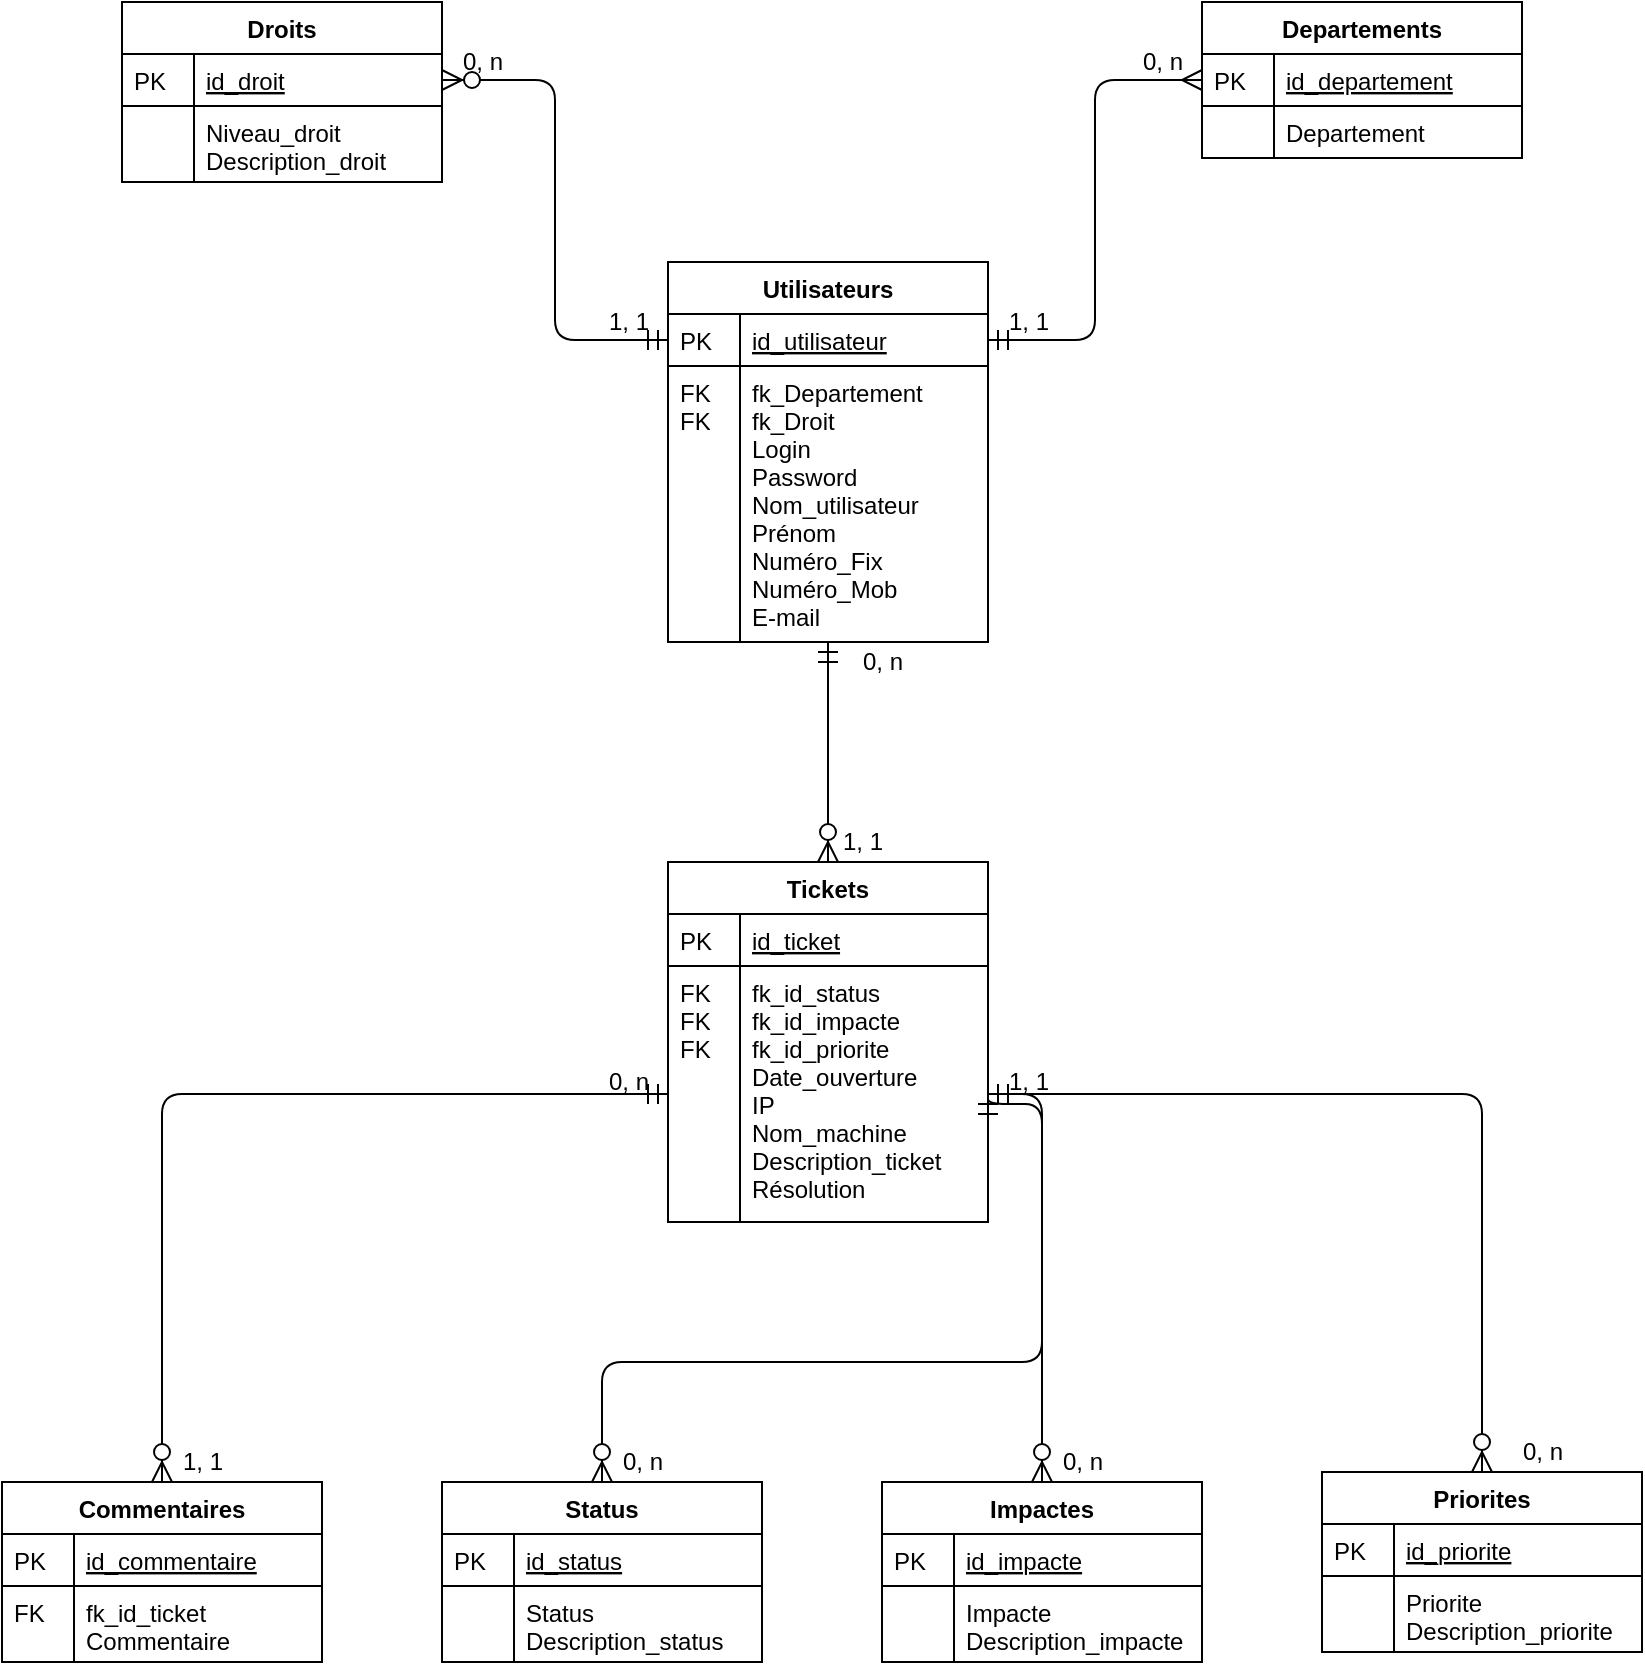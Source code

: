 <mxfile version="12.5.8" type="device"><diagram id="C5RBs43oDa-KdzZeNtuy" name="Page-1"><mxGraphModel dx="700" dy="703" grid="1" gridSize="10" guides="1" tooltips="1" connect="1" arrows="1" fold="1" page="1" pageScale="1" pageWidth="827" pageHeight="1169" math="0" shadow="0"><root><mxCell id="WIyWlLk6GJQsqaUBKTNV-0"/><mxCell id="WIyWlLk6GJQsqaUBKTNV-1" parent="WIyWlLk6GJQsqaUBKTNV-0"/><mxCell id="zkfFHV4jXpPFQw0GAbJ--51" value="Departements" style="swimlane;fontStyle=1;childLayout=stackLayout;horizontal=1;startSize=26;horizontalStack=0;resizeParent=1;resizeLast=0;collapsible=1;marginBottom=0;rounded=0;shadow=0;strokeWidth=1;" parent="WIyWlLk6GJQsqaUBKTNV-1" vertex="1"><mxGeometry x="600" y="20" width="160" height="78" as="geometry"><mxRectangle x="20" y="80" width="160" height="26" as="alternateBounds"/></mxGeometry></mxCell><mxCell id="zkfFHV4jXpPFQw0GAbJ--52" value="id_departement" style="shape=partialRectangle;top=0;left=0;right=0;bottom=1;align=left;verticalAlign=top;fillColor=none;spacingLeft=40;spacingRight=4;overflow=hidden;rotatable=0;points=[[0,0.5],[1,0.5]];portConstraint=eastwest;dropTarget=0;rounded=0;shadow=0;strokeWidth=1;fontStyle=4" parent="zkfFHV4jXpPFQw0GAbJ--51" vertex="1"><mxGeometry y="26" width="160" height="26" as="geometry"/></mxCell><mxCell id="zkfFHV4jXpPFQw0GAbJ--53" value="PK" style="shape=partialRectangle;top=0;left=0;bottom=0;fillColor=none;align=left;verticalAlign=top;spacingLeft=4;spacingRight=4;overflow=hidden;rotatable=0;points=[];portConstraint=eastwest;part=1;" parent="zkfFHV4jXpPFQw0GAbJ--52" vertex="1" connectable="0"><mxGeometry width="36" height="26" as="geometry"/></mxCell><mxCell id="zkfFHV4jXpPFQw0GAbJ--54" value="Departement" style="shape=partialRectangle;top=0;left=0;right=0;bottom=0;align=left;verticalAlign=top;fillColor=none;spacingLeft=40;spacingRight=4;overflow=hidden;rotatable=0;points=[[0,0.5],[1,0.5]];portConstraint=eastwest;dropTarget=0;rounded=0;shadow=0;strokeWidth=1;" parent="zkfFHV4jXpPFQw0GAbJ--51" vertex="1"><mxGeometry y="52" width="160" height="26" as="geometry"/></mxCell><mxCell id="zkfFHV4jXpPFQw0GAbJ--55" value="" style="shape=partialRectangle;top=0;left=0;bottom=0;fillColor=none;align=left;verticalAlign=top;spacingLeft=4;spacingRight=4;overflow=hidden;rotatable=0;points=[];portConstraint=eastwest;part=1;" parent="zkfFHV4jXpPFQw0GAbJ--54" vertex="1" connectable="0"><mxGeometry width="36" height="26" as="geometry"/></mxCell><mxCell id="zkfFHV4jXpPFQw0GAbJ--56" value="Utilisateurs" style="swimlane;fontStyle=1;childLayout=stackLayout;horizontal=1;startSize=26;horizontalStack=0;resizeParent=1;resizeLast=0;collapsible=1;marginBottom=0;rounded=0;shadow=0;strokeWidth=1;" parent="WIyWlLk6GJQsqaUBKTNV-1" vertex="1"><mxGeometry x="333" y="150" width="160" height="190" as="geometry"><mxRectangle x="260" y="80" width="160" height="26" as="alternateBounds"/></mxGeometry></mxCell><mxCell id="zkfFHV4jXpPFQw0GAbJ--57" value="id_utilisateur" style="shape=partialRectangle;top=0;left=0;right=0;bottom=1;align=left;verticalAlign=top;fillColor=none;spacingLeft=40;spacingRight=4;overflow=hidden;rotatable=0;points=[[0,0.5],[1,0.5]];portConstraint=eastwest;dropTarget=0;rounded=0;shadow=0;strokeWidth=1;fontStyle=4" parent="zkfFHV4jXpPFQw0GAbJ--56" vertex="1"><mxGeometry y="26" width="160" height="26" as="geometry"/></mxCell><mxCell id="zkfFHV4jXpPFQw0GAbJ--58" value="PK" style="shape=partialRectangle;top=0;left=0;bottom=0;fillColor=none;align=left;verticalAlign=top;spacingLeft=4;spacingRight=4;overflow=hidden;rotatable=0;points=[];portConstraint=eastwest;part=1;" parent="zkfFHV4jXpPFQw0GAbJ--57" vertex="1" connectable="0"><mxGeometry width="36" height="26" as="geometry"/></mxCell><mxCell id="zkfFHV4jXpPFQw0GAbJ--61" value="fk_Departement&#10;fk_Droit&#10;Login&#10;Password&#10;Nom_utilisateur&#10;Prénom&#10;Numéro_Fix&#10;Numéro_Mob&#10;E-mail" style="shape=partialRectangle;top=0;left=0;right=0;bottom=0;align=left;verticalAlign=top;fillColor=none;spacingLeft=40;spacingRight=4;overflow=hidden;rotatable=0;points=[[0,0.5],[1,0.5]];portConstraint=eastwest;dropTarget=0;rounded=0;shadow=0;strokeWidth=1;" parent="zkfFHV4jXpPFQw0GAbJ--56" vertex="1"><mxGeometry y="52" width="160" height="138" as="geometry"/></mxCell><mxCell id="zkfFHV4jXpPFQw0GAbJ--62" value="FK&#10;FK" style="shape=partialRectangle;top=0;left=0;bottom=0;fillColor=none;align=left;verticalAlign=top;spacingLeft=4;spacingRight=4;overflow=hidden;rotatable=0;points=[];portConstraint=eastwest;part=1;" parent="zkfFHV4jXpPFQw0GAbJ--61" vertex="1" connectable="0"><mxGeometry width="36" height="138.0" as="geometry"/></mxCell><mxCell id="zkfFHV4jXpPFQw0GAbJ--63" value="" style="edgeStyle=orthogonalEdgeStyle;endArrow=ERmandOne;startArrow=ERmany;shadow=0;strokeWidth=1;endSize=8;startSize=8;startFill=0;endFill=0;" parent="WIyWlLk6GJQsqaUBKTNV-1" source="zkfFHV4jXpPFQw0GAbJ--52" target="zkfFHV4jXpPFQw0GAbJ--57" edge="1"><mxGeometry width="100" height="100" relative="1" as="geometry"><mxPoint x="310" y="390" as="sourcePoint"/><mxPoint x="410" y="290" as="targetPoint"/></mxGeometry></mxCell><mxCell id="zkfFHV4jXpPFQw0GAbJ--64" value="Tickets" style="swimlane;fontStyle=1;childLayout=stackLayout;horizontal=1;startSize=26;horizontalStack=0;resizeParent=1;resizeLast=0;collapsible=1;marginBottom=0;rounded=0;shadow=0;strokeWidth=1;" parent="WIyWlLk6GJQsqaUBKTNV-1" vertex="1"><mxGeometry x="333" y="450" width="160" height="180" as="geometry"><mxRectangle x="260" y="270" width="160" height="26" as="alternateBounds"/></mxGeometry></mxCell><mxCell id="zkfFHV4jXpPFQw0GAbJ--65" value="id_ticket" style="shape=partialRectangle;top=0;left=0;right=0;bottom=1;align=left;verticalAlign=top;fillColor=none;spacingLeft=40;spacingRight=4;overflow=hidden;rotatable=0;points=[[0,0.5],[1,0.5]];portConstraint=eastwest;dropTarget=0;rounded=0;shadow=0;strokeWidth=1;fontStyle=4" parent="zkfFHV4jXpPFQw0GAbJ--64" vertex="1"><mxGeometry y="26" width="160" height="26" as="geometry"/></mxCell><mxCell id="zkfFHV4jXpPFQw0GAbJ--66" value="PK" style="shape=partialRectangle;top=0;left=0;bottom=0;fillColor=none;align=left;verticalAlign=top;spacingLeft=4;spacingRight=4;overflow=hidden;rotatable=0;points=[];portConstraint=eastwest;part=1;" parent="zkfFHV4jXpPFQw0GAbJ--65" vertex="1" connectable="0"><mxGeometry width="36" height="26" as="geometry"/></mxCell><mxCell id="zkfFHV4jXpPFQw0GAbJ--69" value="fk_id_status&#10;fk_id_impacte&#10;fk_id_priorite&#10;Date_ouverture&#10;IP&#10;Nom_machine&#10;Description_ticket&#10;Résolution" style="shape=partialRectangle;top=0;left=0;right=0;bottom=0;align=left;verticalAlign=top;fillColor=none;spacingLeft=40;spacingRight=4;overflow=hidden;rotatable=0;points=[[0,0.5],[1,0.5]];portConstraint=eastwest;dropTarget=0;rounded=0;shadow=0;strokeWidth=1;" parent="zkfFHV4jXpPFQw0GAbJ--64" vertex="1"><mxGeometry y="52" width="160" height="128" as="geometry"/></mxCell><mxCell id="zkfFHV4jXpPFQw0GAbJ--70" value="FK&#10;FK&#10;FK" style="shape=partialRectangle;top=0;left=0;bottom=0;fillColor=none;align=left;verticalAlign=top;spacingLeft=4;spacingRight=4;overflow=hidden;rotatable=0;points=[];portConstraint=eastwest;part=1;" parent="zkfFHV4jXpPFQw0GAbJ--69" vertex="1" connectable="0"><mxGeometry width="36" height="128" as="geometry"/></mxCell><mxCell id="zkfFHV4jXpPFQw0GAbJ--71" value="" style="edgeStyle=orthogonalEdgeStyle;endArrow=ERzeroToMany;startArrow=ERmandOne;shadow=0;strokeWidth=1;endSize=8;startSize=8;" parent="WIyWlLk6GJQsqaUBKTNV-1" source="zkfFHV4jXpPFQw0GAbJ--56" target="zkfFHV4jXpPFQw0GAbJ--64" edge="1"><mxGeometry width="100" height="100" relative="1" as="geometry"><mxPoint x="410" y="182" as="sourcePoint"/><mxPoint x="330" y="169" as="targetPoint"/><Array as="points"/></mxGeometry></mxCell><mxCell id="O1W7RyEscfZ62sLBNmEL-0" value="Droits" style="swimlane;fontStyle=1;childLayout=stackLayout;horizontal=1;startSize=26;horizontalStack=0;resizeParent=1;resizeLast=0;collapsible=1;marginBottom=0;rounded=0;shadow=0;strokeWidth=1;" parent="WIyWlLk6GJQsqaUBKTNV-1" vertex="1"><mxGeometry x="60" y="20" width="160" height="90" as="geometry"><mxRectangle x="20" y="80" width="160" height="26" as="alternateBounds"/></mxGeometry></mxCell><mxCell id="O1W7RyEscfZ62sLBNmEL-1" value="id_droit" style="shape=partialRectangle;top=0;left=0;right=0;bottom=1;align=left;verticalAlign=top;fillColor=none;spacingLeft=40;spacingRight=4;overflow=hidden;rotatable=0;points=[[0,0.5],[1,0.5]];portConstraint=eastwest;dropTarget=0;rounded=0;shadow=0;strokeWidth=1;fontStyle=4" parent="O1W7RyEscfZ62sLBNmEL-0" vertex="1"><mxGeometry y="26" width="160" height="26" as="geometry"/></mxCell><mxCell id="O1W7RyEscfZ62sLBNmEL-2" value="PK" style="shape=partialRectangle;top=0;left=0;bottom=0;fillColor=none;align=left;verticalAlign=top;spacingLeft=4;spacingRight=4;overflow=hidden;rotatable=0;points=[];portConstraint=eastwest;part=1;" parent="O1W7RyEscfZ62sLBNmEL-1" vertex="1" connectable="0"><mxGeometry width="36" height="26" as="geometry"/></mxCell><mxCell id="O1W7RyEscfZ62sLBNmEL-3" value="Niveau_droit&#10;Description_droit" style="shape=partialRectangle;top=0;left=0;right=0;bottom=0;align=left;verticalAlign=top;fillColor=none;spacingLeft=40;spacingRight=4;overflow=hidden;rotatable=0;points=[[0,0.5],[1,0.5]];portConstraint=eastwest;dropTarget=0;rounded=0;shadow=0;strokeWidth=1;" parent="O1W7RyEscfZ62sLBNmEL-0" vertex="1"><mxGeometry y="52" width="160" height="38" as="geometry"/></mxCell><mxCell id="O1W7RyEscfZ62sLBNmEL-4" value="" style="shape=partialRectangle;top=0;left=0;bottom=0;fillColor=none;align=left;verticalAlign=top;spacingLeft=4;spacingRight=4;overflow=hidden;rotatable=0;points=[];portConstraint=eastwest;part=1;" parent="O1W7RyEscfZ62sLBNmEL-3" vertex="1" connectable="0"><mxGeometry width="36" height="38" as="geometry"/></mxCell><mxCell id="O1W7RyEscfZ62sLBNmEL-8" value="" style="edgeStyle=orthogonalEdgeStyle;endArrow=ERzeroToMany;startArrow=ERmandOne;shadow=0;strokeWidth=1;endSize=8;startSize=8;exitX=0;exitY=0.5;exitDx=0;exitDy=0;entryX=1;entryY=0.5;entryDx=0;entryDy=0;" parent="WIyWlLk6GJQsqaUBKTNV-1" source="zkfFHV4jXpPFQw0GAbJ--57" target="O1W7RyEscfZ62sLBNmEL-1" edge="1"><mxGeometry width="100" height="100" relative="1" as="geometry"><mxPoint x="380" y="320" as="sourcePoint"/><mxPoint x="380" y="460" as="targetPoint"/><Array as="points"/></mxGeometry></mxCell><mxCell id="O1W7RyEscfZ62sLBNmEL-9" value="Status" style="swimlane;fontStyle=1;childLayout=stackLayout;horizontal=1;startSize=26;horizontalStack=0;resizeParent=1;resizeLast=0;collapsible=1;marginBottom=0;rounded=0;shadow=0;strokeWidth=1;" parent="WIyWlLk6GJQsqaUBKTNV-1" vertex="1"><mxGeometry x="220" y="760" width="160" height="90" as="geometry"><mxRectangle x="20" y="80" width="160" height="26" as="alternateBounds"/></mxGeometry></mxCell><mxCell id="O1W7RyEscfZ62sLBNmEL-10" value="id_status" style="shape=partialRectangle;top=0;left=0;right=0;bottom=1;align=left;verticalAlign=top;fillColor=none;spacingLeft=40;spacingRight=4;overflow=hidden;rotatable=0;points=[[0,0.5],[1,0.5]];portConstraint=eastwest;dropTarget=0;rounded=0;shadow=0;strokeWidth=1;fontStyle=4" parent="O1W7RyEscfZ62sLBNmEL-9" vertex="1"><mxGeometry y="26" width="160" height="26" as="geometry"/></mxCell><mxCell id="O1W7RyEscfZ62sLBNmEL-11" value="PK" style="shape=partialRectangle;top=0;left=0;bottom=0;fillColor=none;align=left;verticalAlign=top;spacingLeft=4;spacingRight=4;overflow=hidden;rotatable=0;points=[];portConstraint=eastwest;part=1;" parent="O1W7RyEscfZ62sLBNmEL-10" vertex="1" connectable="0"><mxGeometry width="36" height="26" as="geometry"/></mxCell><mxCell id="O1W7RyEscfZ62sLBNmEL-12" value="Status&#10;Description_status" style="shape=partialRectangle;top=0;left=0;right=0;bottom=0;align=left;verticalAlign=top;fillColor=none;spacingLeft=40;spacingRight=4;overflow=hidden;rotatable=0;points=[[0,0.5],[1,0.5]];portConstraint=eastwest;dropTarget=0;rounded=0;shadow=0;strokeWidth=1;" parent="O1W7RyEscfZ62sLBNmEL-9" vertex="1"><mxGeometry y="52" width="160" height="38" as="geometry"/></mxCell><mxCell id="O1W7RyEscfZ62sLBNmEL-13" value="" style="shape=partialRectangle;top=0;left=0;bottom=0;fillColor=none;align=left;verticalAlign=top;spacingLeft=4;spacingRight=4;overflow=hidden;rotatable=0;points=[];portConstraint=eastwest;part=1;" parent="O1W7RyEscfZ62sLBNmEL-12" vertex="1" connectable="0"><mxGeometry width="36" height="38" as="geometry"/></mxCell><mxCell id="O1W7RyEscfZ62sLBNmEL-14" value="Commentaires" style="swimlane;fontStyle=1;childLayout=stackLayout;horizontal=1;startSize=26;horizontalStack=0;resizeParent=1;resizeLast=0;collapsible=1;marginBottom=0;rounded=0;shadow=0;strokeWidth=1;" parent="WIyWlLk6GJQsqaUBKTNV-1" vertex="1"><mxGeometry y="760" width="160" height="90" as="geometry"><mxRectangle x="20" y="80" width="160" height="26" as="alternateBounds"/></mxGeometry></mxCell><mxCell id="O1W7RyEscfZ62sLBNmEL-15" value="id_commentaire" style="shape=partialRectangle;top=0;left=0;right=0;bottom=1;align=left;verticalAlign=top;fillColor=none;spacingLeft=40;spacingRight=4;overflow=hidden;rotatable=0;points=[[0,0.5],[1,0.5]];portConstraint=eastwest;dropTarget=0;rounded=0;shadow=0;strokeWidth=1;fontStyle=4" parent="O1W7RyEscfZ62sLBNmEL-14" vertex="1"><mxGeometry y="26" width="160" height="26" as="geometry"/></mxCell><mxCell id="O1W7RyEscfZ62sLBNmEL-16" value="PK" style="shape=partialRectangle;top=0;left=0;bottom=0;fillColor=none;align=left;verticalAlign=top;spacingLeft=4;spacingRight=4;overflow=hidden;rotatable=0;points=[];portConstraint=eastwest;part=1;" parent="O1W7RyEscfZ62sLBNmEL-15" vertex="1" connectable="0"><mxGeometry width="36" height="26" as="geometry"/></mxCell><mxCell id="O1W7RyEscfZ62sLBNmEL-17" value="fk_id_ticket&#10;Commentaire" style="shape=partialRectangle;top=0;left=0;right=0;bottom=0;align=left;verticalAlign=top;fillColor=none;spacingLeft=40;spacingRight=4;overflow=hidden;rotatable=0;points=[[0,0.5],[1,0.5]];portConstraint=eastwest;dropTarget=0;rounded=0;shadow=0;strokeWidth=1;" parent="O1W7RyEscfZ62sLBNmEL-14" vertex="1"><mxGeometry y="52" width="160" height="38" as="geometry"/></mxCell><mxCell id="O1W7RyEscfZ62sLBNmEL-18" value="FK" style="shape=partialRectangle;top=0;left=0;bottom=0;fillColor=none;align=left;verticalAlign=top;spacingLeft=4;spacingRight=4;overflow=hidden;rotatable=0;points=[];portConstraint=eastwest;part=1;" parent="O1W7RyEscfZ62sLBNmEL-17" vertex="1" connectable="0"><mxGeometry width="36" height="38" as="geometry"/></mxCell><mxCell id="O1W7RyEscfZ62sLBNmEL-19" value="Impactes" style="swimlane;fontStyle=1;childLayout=stackLayout;horizontal=1;startSize=26;horizontalStack=0;resizeParent=1;resizeLast=0;collapsible=1;marginBottom=0;rounded=0;shadow=0;strokeWidth=1;" parent="WIyWlLk6GJQsqaUBKTNV-1" vertex="1"><mxGeometry x="440" y="760" width="160" height="90" as="geometry"><mxRectangle x="20" y="80" width="160" height="26" as="alternateBounds"/></mxGeometry></mxCell><mxCell id="O1W7RyEscfZ62sLBNmEL-20" value="id_impacte" style="shape=partialRectangle;top=0;left=0;right=0;bottom=1;align=left;verticalAlign=top;fillColor=none;spacingLeft=40;spacingRight=4;overflow=hidden;rotatable=0;points=[[0,0.5],[1,0.5]];portConstraint=eastwest;dropTarget=0;rounded=0;shadow=0;strokeWidth=1;fontStyle=4" parent="O1W7RyEscfZ62sLBNmEL-19" vertex="1"><mxGeometry y="26" width="160" height="26" as="geometry"/></mxCell><mxCell id="O1W7RyEscfZ62sLBNmEL-21" value="PK" style="shape=partialRectangle;top=0;left=0;bottom=0;fillColor=none;align=left;verticalAlign=top;spacingLeft=4;spacingRight=4;overflow=hidden;rotatable=0;points=[];portConstraint=eastwest;part=1;" parent="O1W7RyEscfZ62sLBNmEL-20" vertex="1" connectable="0"><mxGeometry width="36" height="26" as="geometry"/></mxCell><mxCell id="O1W7RyEscfZ62sLBNmEL-22" value="Impacte&#10;Description_impacte" style="shape=partialRectangle;top=0;left=0;right=0;bottom=0;align=left;verticalAlign=top;fillColor=none;spacingLeft=40;spacingRight=4;overflow=hidden;rotatable=0;points=[[0,0.5],[1,0.5]];portConstraint=eastwest;dropTarget=0;rounded=0;shadow=0;strokeWidth=1;" parent="O1W7RyEscfZ62sLBNmEL-19" vertex="1"><mxGeometry y="52" width="160" height="38" as="geometry"/></mxCell><mxCell id="O1W7RyEscfZ62sLBNmEL-23" value="" style="shape=partialRectangle;top=0;left=0;bottom=0;fillColor=none;align=left;verticalAlign=top;spacingLeft=4;spacingRight=4;overflow=hidden;rotatable=0;points=[];portConstraint=eastwest;part=1;" parent="O1W7RyEscfZ62sLBNmEL-22" vertex="1" connectable="0"><mxGeometry width="36" height="38" as="geometry"/></mxCell><mxCell id="O1W7RyEscfZ62sLBNmEL-24" value="Priorites" style="swimlane;fontStyle=1;childLayout=stackLayout;horizontal=1;startSize=26;horizontalStack=0;resizeParent=1;resizeLast=0;collapsible=1;marginBottom=0;rounded=0;shadow=0;strokeWidth=1;" parent="WIyWlLk6GJQsqaUBKTNV-1" vertex="1"><mxGeometry x="660" y="755" width="160" height="90" as="geometry"><mxRectangle x="20" y="80" width="160" height="26" as="alternateBounds"/></mxGeometry></mxCell><mxCell id="O1W7RyEscfZ62sLBNmEL-25" value="id_priorite" style="shape=partialRectangle;top=0;left=0;right=0;bottom=1;align=left;verticalAlign=top;fillColor=none;spacingLeft=40;spacingRight=4;overflow=hidden;rotatable=0;points=[[0,0.5],[1,0.5]];portConstraint=eastwest;dropTarget=0;rounded=0;shadow=0;strokeWidth=1;fontStyle=4" parent="O1W7RyEscfZ62sLBNmEL-24" vertex="1"><mxGeometry y="26" width="160" height="26" as="geometry"/></mxCell><mxCell id="O1W7RyEscfZ62sLBNmEL-26" value="PK" style="shape=partialRectangle;top=0;left=0;bottom=0;fillColor=none;align=left;verticalAlign=top;spacingLeft=4;spacingRight=4;overflow=hidden;rotatable=0;points=[];portConstraint=eastwest;part=1;" parent="O1W7RyEscfZ62sLBNmEL-25" vertex="1" connectable="0"><mxGeometry width="36" height="26" as="geometry"/></mxCell><mxCell id="O1W7RyEscfZ62sLBNmEL-27" value="Priorite&#10;Description_priorite" style="shape=partialRectangle;top=0;left=0;right=0;bottom=0;align=left;verticalAlign=top;fillColor=none;spacingLeft=40;spacingRight=4;overflow=hidden;rotatable=0;points=[[0,0.5],[1,0.5]];portConstraint=eastwest;dropTarget=0;rounded=0;shadow=0;strokeWidth=1;" parent="O1W7RyEscfZ62sLBNmEL-24" vertex="1"><mxGeometry y="52" width="160" height="38" as="geometry"/></mxCell><mxCell id="O1W7RyEscfZ62sLBNmEL-28" value="" style="shape=partialRectangle;top=0;left=0;bottom=0;fillColor=none;align=left;verticalAlign=top;spacingLeft=4;spacingRight=4;overflow=hidden;rotatable=0;points=[];portConstraint=eastwest;part=1;" parent="O1W7RyEscfZ62sLBNmEL-27" vertex="1" connectable="0"><mxGeometry width="36" height="38" as="geometry"/></mxCell><mxCell id="O1W7RyEscfZ62sLBNmEL-29" value="" style="edgeStyle=orthogonalEdgeStyle;endArrow=ERzeroToMany;startArrow=ERmandOne;shadow=0;strokeWidth=1;endSize=8;startSize=8;entryX=0.5;entryY=0;entryDx=0;entryDy=0;exitX=1;exitY=0.5;exitDx=0;exitDy=0;" parent="WIyWlLk6GJQsqaUBKTNV-1" source="zkfFHV4jXpPFQw0GAbJ--69" target="O1W7RyEscfZ62sLBNmEL-9" edge="1"><mxGeometry width="100" height="100" relative="1" as="geometry"><mxPoint x="120" y="570" as="sourcePoint"/><mxPoint x="120" y="740" as="targetPoint"/><Array as="points"><mxPoint x="520" y="571"/><mxPoint x="520" y="700"/><mxPoint x="300" y="700"/></Array></mxGeometry></mxCell><mxCell id="O1W7RyEscfZ62sLBNmEL-30" value="" style="edgeStyle=orthogonalEdgeStyle;endArrow=ERzeroToMany;startArrow=ERmandOne;shadow=0;strokeWidth=1;endSize=8;startSize=8;entryX=0.5;entryY=0;entryDx=0;entryDy=0;exitX=0;exitY=0.5;exitDx=0;exitDy=0;" parent="WIyWlLk6GJQsqaUBKTNV-1" source="zkfFHV4jXpPFQw0GAbJ--69" target="O1W7RyEscfZ62sLBNmEL-14" edge="1"><mxGeometry width="100" height="100" relative="1" as="geometry"><mxPoint x="300" y="630" as="sourcePoint"/><mxPoint x="110" y="770" as="targetPoint"/><Array as="points"/></mxGeometry></mxCell><mxCell id="O1W7RyEscfZ62sLBNmEL-31" value="" style="edgeStyle=orthogonalEdgeStyle;endArrow=ERzeroToMany;startArrow=ERmandOne;shadow=0;strokeWidth=1;endSize=8;startSize=8;entryX=0.5;entryY=0;entryDx=0;entryDy=0;exitX=1;exitY=0.5;exitDx=0;exitDy=0;" parent="WIyWlLk6GJQsqaUBKTNV-1" source="zkfFHV4jXpPFQw0GAbJ--69" target="O1W7RyEscfZ62sLBNmEL-19" edge="1"><mxGeometry width="100" height="100" relative="1" as="geometry"><mxPoint x="353" y="576" as="sourcePoint"/><mxPoint x="120" y="780" as="targetPoint"/><Array as="points"/></mxGeometry></mxCell><mxCell id="O1W7RyEscfZ62sLBNmEL-32" value="" style="edgeStyle=orthogonalEdgeStyle;endArrow=ERzeroToMany;startArrow=ERmandOne;shadow=0;strokeWidth=1;endSize=8;startSize=8;entryX=0.5;entryY=0;entryDx=0;entryDy=0;exitX=1;exitY=0.5;exitDx=0;exitDy=0;" parent="WIyWlLk6GJQsqaUBKTNV-1" source="zkfFHV4jXpPFQw0GAbJ--69" target="O1W7RyEscfZ62sLBNmEL-24" edge="1"><mxGeometry width="100" height="100" relative="1" as="geometry"><mxPoint x="363" y="586" as="sourcePoint"/><mxPoint x="130" y="790" as="targetPoint"/><Array as="points"/></mxGeometry></mxCell><mxCell id="gd5H8BRTiU4TRQG8YiYF-6" value="1, 1" style="text;html=1;align=center;verticalAlign=middle;resizable=0;points=[];autosize=1;" parent="WIyWlLk6GJQsqaUBKTNV-1" vertex="1"><mxGeometry x="80" y="740" width="40" height="20" as="geometry"/></mxCell><mxCell id="gd5H8BRTiU4TRQG8YiYF-7" value="1, 1" style="text;html=1;align=center;verticalAlign=middle;resizable=0;points=[];autosize=1;" parent="WIyWlLk6GJQsqaUBKTNV-1" vertex="1"><mxGeometry x="493" y="550" width="40" height="20" as="geometry"/></mxCell><mxCell id="gd5H8BRTiU4TRQG8YiYF-8" value="1, 1" style="text;html=1;align=center;verticalAlign=middle;resizable=0;points=[];autosize=1;" parent="WIyWlLk6GJQsqaUBKTNV-1" vertex="1"><mxGeometry x="410" y="430" width="40" height="20" as="geometry"/></mxCell><mxCell id="gd5H8BRTiU4TRQG8YiYF-10" value="1, 1" style="text;html=1;align=center;verticalAlign=middle;resizable=0;points=[];autosize=1;" parent="WIyWlLk6GJQsqaUBKTNV-1" vertex="1"><mxGeometry x="293" y="170" width="40" height="20" as="geometry"/></mxCell><mxCell id="gd5H8BRTiU4TRQG8YiYF-11" value="1, 1" style="text;html=1;align=center;verticalAlign=middle;resizable=0;points=[];autosize=1;" parent="WIyWlLk6GJQsqaUBKTNV-1" vertex="1"><mxGeometry x="493" y="170" width="40" height="20" as="geometry"/></mxCell><mxCell id="gd5H8BRTiU4TRQG8YiYF-12" value="0, n" style="text;html=1;align=center;verticalAlign=middle;resizable=0;points=[];autosize=1;" parent="WIyWlLk6GJQsqaUBKTNV-1" vertex="1"><mxGeometry x="220" y="40" width="40" height="20" as="geometry"/></mxCell><mxCell id="gd5H8BRTiU4TRQG8YiYF-13" value="0, n" style="text;html=1;align=center;verticalAlign=middle;resizable=0;points=[];autosize=1;" parent="WIyWlLk6GJQsqaUBKTNV-1" vertex="1"><mxGeometry x="560" y="40" width="40" height="20" as="geometry"/></mxCell><mxCell id="gd5H8BRTiU4TRQG8YiYF-14" value="0, n" style="text;html=1;align=center;verticalAlign=middle;resizable=0;points=[];autosize=1;" parent="WIyWlLk6GJQsqaUBKTNV-1" vertex="1"><mxGeometry x="293" y="550" width="40" height="20" as="geometry"/></mxCell><mxCell id="gd5H8BRTiU4TRQG8YiYF-15" value="0, n" style="text;html=1;align=center;verticalAlign=middle;resizable=0;points=[];autosize=1;" parent="WIyWlLk6GJQsqaUBKTNV-1" vertex="1"><mxGeometry x="300" y="740" width="40" height="20" as="geometry"/></mxCell><mxCell id="gd5H8BRTiU4TRQG8YiYF-16" value="0, n" style="text;html=1;align=center;verticalAlign=middle;resizable=0;points=[];autosize=1;" parent="WIyWlLk6GJQsqaUBKTNV-1" vertex="1"><mxGeometry x="520" y="740" width="40" height="20" as="geometry"/></mxCell><mxCell id="gd5H8BRTiU4TRQG8YiYF-17" value="0, n" style="text;html=1;align=center;verticalAlign=middle;resizable=0;points=[];autosize=1;" parent="WIyWlLk6GJQsqaUBKTNV-1" vertex="1"><mxGeometry x="750" y="735" width="40" height="20" as="geometry"/></mxCell><mxCell id="tTGQOVnjQVMV4X9cB7OT-0" value="0, n" style="text;html=1;align=center;verticalAlign=middle;resizable=0;points=[];autosize=1;" vertex="1" parent="WIyWlLk6GJQsqaUBKTNV-1"><mxGeometry x="420" y="340" width="40" height="20" as="geometry"/></mxCell></root></mxGraphModel></diagram></mxfile>